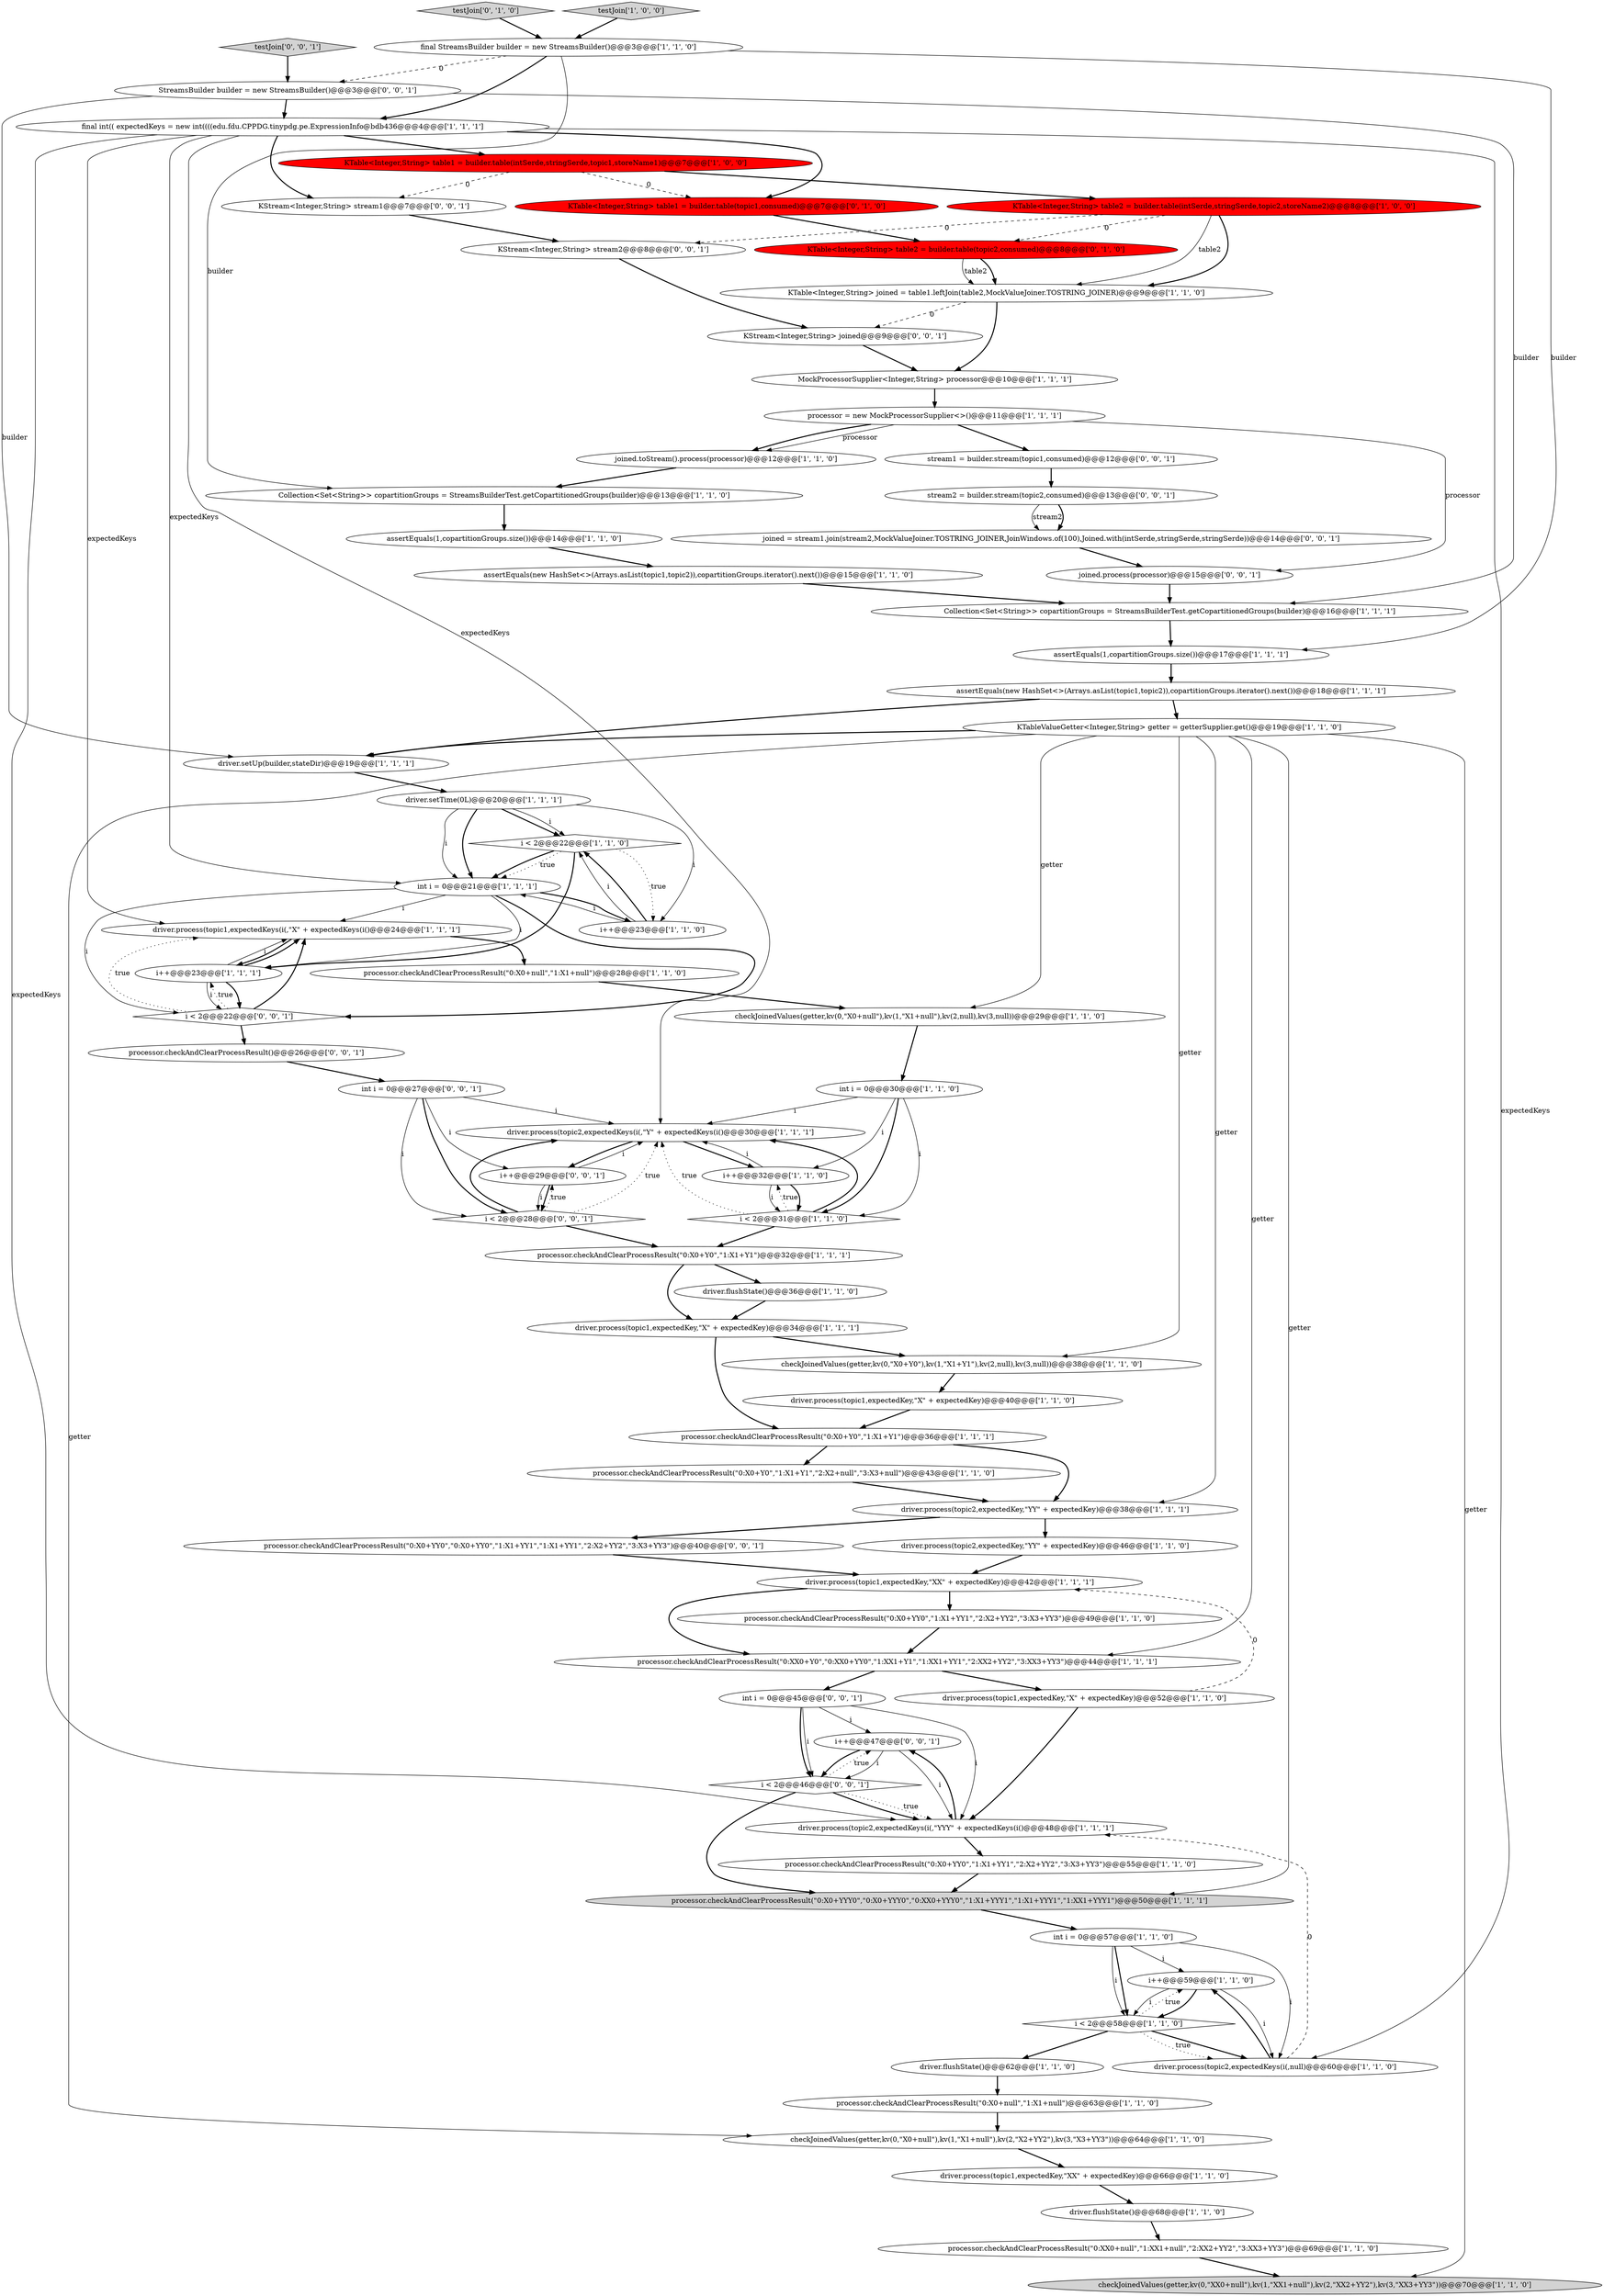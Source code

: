 digraph {
31 [style = filled, label = "driver.process(topic1,expectedKeys(i(,\"X\" + expectedKeys(i()@@@24@@@['1', '1', '1']", fillcolor = white, shape = ellipse image = "AAA0AAABBB1BBB"];
15 [style = filled, label = "assertEquals(new HashSet<>(Arrays.asList(topic1,topic2)),copartitionGroups.iterator().next())@@@15@@@['1', '1', '0']", fillcolor = white, shape = ellipse image = "AAA0AAABBB1BBB"];
57 [style = filled, label = "KTable<Integer,String> table1 = builder.table(topic1,consumed)@@@7@@@['0', '1', '0']", fillcolor = red, shape = ellipse image = "AAA1AAABBB2BBB"];
61 [style = filled, label = "int i = 0@@@45@@@['0', '0', '1']", fillcolor = white, shape = ellipse image = "AAA0AAABBB3BBB"];
70 [style = filled, label = "KStream<Integer,String> stream1@@@7@@@['0', '0', '1']", fillcolor = white, shape = ellipse image = "AAA0AAABBB3BBB"];
13 [style = filled, label = "processor.checkAndClearProcessResult(\"0:X0+YY0\",\"1:X1+YY1\",\"2:X2+YY2\",\"3:X3+YY3\")@@@49@@@['1', '1', '0']", fillcolor = white, shape = ellipse image = "AAA0AAABBB1BBB"];
29 [style = filled, label = "processor.checkAndClearProcessResult(\"0:X0+Y0\",\"1:X1+Y1\",\"2:X2+null\",\"3:X3+null\")@@@43@@@['1', '1', '0']", fillcolor = white, shape = ellipse image = "AAA0AAABBB1BBB"];
43 [style = filled, label = "driver.process(topic1,expectedKey,\"X\" + expectedKey)@@@34@@@['1', '1', '1']", fillcolor = white, shape = ellipse image = "AAA0AAABBB1BBB"];
58 [style = filled, label = "testJoin['0', '1', '0']", fillcolor = lightgray, shape = diamond image = "AAA0AAABBB2BBB"];
53 [style = filled, label = "i++@@@59@@@['1', '1', '0']", fillcolor = white, shape = ellipse image = "AAA0AAABBB1BBB"];
33 [style = filled, label = "joined.toStream().process(processor)@@@12@@@['1', '1', '0']", fillcolor = white, shape = ellipse image = "AAA0AAABBB1BBB"];
26 [style = filled, label = "KTable<Integer,String> table1 = builder.table(intSerde,stringSerde,topic1,storeName1)@@@7@@@['1', '0', '0']", fillcolor = red, shape = ellipse image = "AAA1AAABBB1BBB"];
14 [style = filled, label = "i < 2@@@31@@@['1', '1', '0']", fillcolor = white, shape = diamond image = "AAA0AAABBB1BBB"];
21 [style = filled, label = "processor.checkAndClearProcessResult(\"0:X0+Y0\",\"1:X1+Y1\")@@@32@@@['1', '1', '1']", fillcolor = white, shape = ellipse image = "AAA0AAABBB1BBB"];
52 [style = filled, label = "testJoin['1', '0', '0']", fillcolor = lightgray, shape = diamond image = "AAA0AAABBB1BBB"];
71 [style = filled, label = "StreamsBuilder builder = new StreamsBuilder()@@@3@@@['0', '0', '1']", fillcolor = white, shape = ellipse image = "AAA0AAABBB3BBB"];
5 [style = filled, label = "int i = 0@@@57@@@['1', '1', '0']", fillcolor = white, shape = ellipse image = "AAA0AAABBB1BBB"];
0 [style = filled, label = "driver.flushState()@@@62@@@['1', '1', '0']", fillcolor = white, shape = ellipse image = "AAA0AAABBB1BBB"];
51 [style = filled, label = "Collection<Set<String>> copartitionGroups = StreamsBuilderTest.getCopartitionedGroups(builder)@@@13@@@['1', '1', '0']", fillcolor = white, shape = ellipse image = "AAA0AAABBB1BBB"];
62 [style = filled, label = "int i = 0@@@27@@@['0', '0', '1']", fillcolor = white, shape = ellipse image = "AAA0AAABBB3BBB"];
7 [style = filled, label = "driver.process(topic2,expectedKeys(i(,\"Y\" + expectedKeys(i()@@@30@@@['1', '1', '1']", fillcolor = white, shape = ellipse image = "AAA0AAABBB1BBB"];
27 [style = filled, label = "assertEquals(new HashSet<>(Arrays.asList(topic1,topic2)),copartitionGroups.iterator().next())@@@18@@@['1', '1', '1']", fillcolor = white, shape = ellipse image = "AAA0AAABBB1BBB"];
17 [style = filled, label = "processor = new MockProcessorSupplier<>()@@@11@@@['1', '1', '1']", fillcolor = white, shape = ellipse image = "AAA0AAABBB1BBB"];
3 [style = filled, label = "processor.checkAndClearProcessResult(\"0:XX0+null\",\"1:XX1+null\",\"2:XX2+YY2\",\"3:XX3+YY3\")@@@69@@@['1', '1', '0']", fillcolor = white, shape = ellipse image = "AAA0AAABBB1BBB"];
37 [style = filled, label = "i < 2@@@22@@@['1', '1', '0']", fillcolor = white, shape = diamond image = "AAA0AAABBB1BBB"];
39 [style = filled, label = "i++@@@23@@@['1', '1', '1']", fillcolor = white, shape = ellipse image = "AAA0AAABBB1BBB"];
45 [style = filled, label = "driver.process(topic1,expectedKey,\"X\" + expectedKey)@@@52@@@['1', '1', '0']", fillcolor = white, shape = ellipse image = "AAA0AAABBB1BBB"];
48 [style = filled, label = "processor.checkAndClearProcessResult(\"0:X0+YYY0\",\"0:X0+YYY0\",\"0:XX0+YYY0\",\"1:X1+YYY1\",\"1:X1+YYY1\",\"1:XX1+YYY1\")@@@50@@@['1', '1', '1']", fillcolor = lightgray, shape = ellipse image = "AAA0AAABBB1BBB"];
63 [style = filled, label = "i < 2@@@28@@@['0', '0', '1']", fillcolor = white, shape = diamond image = "AAA0AAABBB3BBB"];
2 [style = filled, label = "driver.process(topic1,expectedKey,\"XX\" + expectedKey)@@@66@@@['1', '1', '0']", fillcolor = white, shape = ellipse image = "AAA0AAABBB1BBB"];
66 [style = filled, label = "joined.process(processor)@@@15@@@['0', '0', '1']", fillcolor = white, shape = ellipse image = "AAA0AAABBB3BBB"];
68 [style = filled, label = "i < 2@@@22@@@['0', '0', '1']", fillcolor = white, shape = diamond image = "AAA0AAABBB3BBB"];
55 [style = filled, label = "driver.flushState()@@@68@@@['1', '1', '0']", fillcolor = white, shape = ellipse image = "AAA0AAABBB1BBB"];
40 [style = filled, label = "driver.process(topic1,expectedKey,\"XX\" + expectedKey)@@@42@@@['1', '1', '1']", fillcolor = white, shape = ellipse image = "AAA0AAABBB1BBB"];
60 [style = filled, label = "i++@@@29@@@['0', '0', '1']", fillcolor = white, shape = ellipse image = "AAA0AAABBB3BBB"];
1 [style = filled, label = "i++@@@32@@@['1', '1', '0']", fillcolor = white, shape = ellipse image = "AAA0AAABBB1BBB"];
36 [style = filled, label = "processor.checkAndClearProcessResult(\"0:X0+Y0\",\"1:X1+Y1\")@@@36@@@['1', '1', '1']", fillcolor = white, shape = ellipse image = "AAA0AAABBB1BBB"];
72 [style = filled, label = "i++@@@47@@@['0', '0', '1']", fillcolor = white, shape = ellipse image = "AAA0AAABBB3BBB"];
12 [style = filled, label = "driver.process(topic2,expectedKey,\"YY\" + expectedKey)@@@38@@@['1', '1', '1']", fillcolor = white, shape = ellipse image = "AAA0AAABBB1BBB"];
38 [style = filled, label = "KTableValueGetter<Integer,String> getter = getterSupplier.get()@@@19@@@['1', '1', '0']", fillcolor = white, shape = ellipse image = "AAA0AAABBB1BBB"];
4 [style = filled, label = "processor.checkAndClearProcessResult(\"0:XX0+Y0\",\"0:XX0+YY0\",\"1:XX1+Y1\",\"1:XX1+YY1\",\"2:XX2+YY2\",\"3:XX3+YY3\")@@@44@@@['1', '1', '1']", fillcolor = white, shape = ellipse image = "AAA0AAABBB1BBB"];
64 [style = filled, label = "processor.checkAndClearProcessResult()@@@26@@@['0', '0', '1']", fillcolor = white, shape = ellipse image = "AAA0AAABBB3BBB"];
69 [style = filled, label = "testJoin['0', '0', '1']", fillcolor = lightgray, shape = diamond image = "AAA0AAABBB3BBB"];
20 [style = filled, label = "assertEquals(1,copartitionGroups.size())@@@14@@@['1', '1', '0']", fillcolor = white, shape = ellipse image = "AAA0AAABBB1BBB"];
6 [style = filled, label = "driver.setUp(builder,stateDir)@@@19@@@['1', '1', '1']", fillcolor = white, shape = ellipse image = "AAA0AAABBB1BBB"];
41 [style = filled, label = "driver.process(topic1,expectedKey,\"X\" + expectedKey)@@@40@@@['1', '1', '0']", fillcolor = white, shape = ellipse image = "AAA0AAABBB1BBB"];
42 [style = filled, label = "int i = 0@@@30@@@['1', '1', '0']", fillcolor = white, shape = ellipse image = "AAA0AAABBB1BBB"];
10 [style = filled, label = "final StreamsBuilder builder = new StreamsBuilder()@@@3@@@['1', '1', '0']", fillcolor = white, shape = ellipse image = "AAA0AAABBB1BBB"];
19 [style = filled, label = "checkJoinedValues(getter,kv(0,\"XX0+null\"),kv(1,\"XX1+null\"),kv(2,\"XX2+YY2\"),kv(3,\"XX3+YY3\"))@@@70@@@['1', '1', '0']", fillcolor = lightgray, shape = ellipse image = "AAA0AAABBB1BBB"];
59 [style = filled, label = "stream2 = builder.stream(topic2,consumed)@@@13@@@['0', '0', '1']", fillcolor = white, shape = ellipse image = "AAA0AAABBB3BBB"];
22 [style = filled, label = "processor.checkAndClearProcessResult(\"0:X0+YY0\",\"1:X1+YY1\",\"2:X2+YY2\",\"3:X3+YY3\")@@@55@@@['1', '1', '0']", fillcolor = white, shape = ellipse image = "AAA0AAABBB1BBB"];
56 [style = filled, label = "KTable<Integer,String> table2 = builder.table(topic2,consumed)@@@8@@@['0', '1', '0']", fillcolor = red, shape = ellipse image = "AAA1AAABBB2BBB"];
24 [style = filled, label = "processor.checkAndClearProcessResult(\"0:X0+null\",\"1:X1+null\")@@@28@@@['1', '1', '0']", fillcolor = white, shape = ellipse image = "AAA0AAABBB1BBB"];
54 [style = filled, label = "driver.process(topic2,expectedKeys(i(,\"YYY\" + expectedKeys(i()@@@48@@@['1', '1', '1']", fillcolor = white, shape = ellipse image = "AAA0AAABBB1BBB"];
67 [style = filled, label = "i < 2@@@46@@@['0', '0', '1']", fillcolor = white, shape = diamond image = "AAA0AAABBB3BBB"];
76 [style = filled, label = "joined = stream1.join(stream2,MockValueJoiner.TOSTRING_JOINER,JoinWindows.of(100),Joined.with(intSerde,stringSerde,stringSerde))@@@14@@@['0', '0', '1']", fillcolor = white, shape = ellipse image = "AAA0AAABBB3BBB"];
47 [style = filled, label = "KTable<Integer,String> table2 = builder.table(intSerde,stringSerde,topic2,storeName2)@@@8@@@['1', '0', '0']", fillcolor = red, shape = ellipse image = "AAA1AAABBB1BBB"];
34 [style = filled, label = "driver.process(topic2,expectedKeys(i(,null)@@@60@@@['1', '1', '0']", fillcolor = white, shape = ellipse image = "AAA0AAABBB1BBB"];
32 [style = filled, label = "int i = 0@@@21@@@['1', '1', '1']", fillcolor = white, shape = ellipse image = "AAA0AAABBB1BBB"];
50 [style = filled, label = "driver.flushState()@@@36@@@['1', '1', '0']", fillcolor = white, shape = ellipse image = "AAA0AAABBB1BBB"];
8 [style = filled, label = "assertEquals(1,copartitionGroups.size())@@@17@@@['1', '1', '1']", fillcolor = white, shape = ellipse image = "AAA0AAABBB1BBB"];
11 [style = filled, label = "checkJoinedValues(getter,kv(0,\"X0+Y0\"),kv(1,\"X1+Y1\"),kv(2,null),kv(3,null))@@@38@@@['1', '1', '0']", fillcolor = white, shape = ellipse image = "AAA0AAABBB1BBB"];
74 [style = filled, label = "KStream<Integer,String> stream2@@@8@@@['0', '0', '1']", fillcolor = white, shape = ellipse image = "AAA0AAABBB3BBB"];
44 [style = filled, label = "driver.process(topic2,expectedKey,\"YY\" + expectedKey)@@@46@@@['1', '1', '0']", fillcolor = white, shape = ellipse image = "AAA0AAABBB1BBB"];
65 [style = filled, label = "processor.checkAndClearProcessResult(\"0:X0+YY0\",\"0:X0+YY0\",\"1:X1+YY1\",\"1:X1+YY1\",\"2:X2+YY2\",\"3:X3+YY3\")@@@40@@@['0', '0', '1']", fillcolor = white, shape = ellipse image = "AAA0AAABBB3BBB"];
9 [style = filled, label = "checkJoinedValues(getter,kv(0,\"X0+null\"),kv(1,\"X1+null\"),kv(2,\"X2+YY2\"),kv(3,\"X3+YY3\"))@@@64@@@['1', '1', '0']", fillcolor = white, shape = ellipse image = "AAA0AAABBB1BBB"];
49 [style = filled, label = "MockProcessorSupplier<Integer,String> processor@@@10@@@['1', '1', '1']", fillcolor = white, shape = ellipse image = "AAA0AAABBB1BBB"];
73 [style = filled, label = "KStream<Integer,String> joined@@@9@@@['0', '0', '1']", fillcolor = white, shape = ellipse image = "AAA0AAABBB3BBB"];
16 [style = filled, label = "driver.setTime(0L)@@@20@@@['1', '1', '1']", fillcolor = white, shape = ellipse image = "AAA0AAABBB1BBB"];
23 [style = filled, label = "Collection<Set<String>> copartitionGroups = StreamsBuilderTest.getCopartitionedGroups(builder)@@@16@@@['1', '1', '1']", fillcolor = white, shape = ellipse image = "AAA0AAABBB1BBB"];
30 [style = filled, label = "i < 2@@@58@@@['1', '1', '0']", fillcolor = white, shape = diamond image = "AAA0AAABBB1BBB"];
35 [style = filled, label = "final int(( expectedKeys = new int((((edu.fdu.CPPDG.tinypdg.pe.ExpressionInfo@bdb436@@@4@@@['1', '1', '1']", fillcolor = white, shape = ellipse image = "AAA0AAABBB1BBB"];
75 [style = filled, label = "stream1 = builder.stream(topic1,consumed)@@@12@@@['0', '0', '1']", fillcolor = white, shape = ellipse image = "AAA0AAABBB3BBB"];
18 [style = filled, label = "i++@@@23@@@['1', '1', '0']", fillcolor = white, shape = ellipse image = "AAA0AAABBB1BBB"];
25 [style = filled, label = "processor.checkAndClearProcessResult(\"0:X0+null\",\"1:X1+null\")@@@63@@@['1', '1', '0']", fillcolor = white, shape = ellipse image = "AAA0AAABBB1BBB"];
28 [style = filled, label = "checkJoinedValues(getter,kv(0,\"X0+null\"),kv(1,\"X1+null\"),kv(2,null),kv(3,null))@@@29@@@['1', '1', '0']", fillcolor = white, shape = ellipse image = "AAA0AAABBB1BBB"];
46 [style = filled, label = "KTable<Integer,String> joined = table1.leftJoin(table2,MockValueJoiner.TOSTRING_JOINER)@@@9@@@['1', '1', '0']", fillcolor = white, shape = ellipse image = "AAA0AAABBB1BBB"];
40->4 [style = bold, label=""];
16->37 [style = bold, label=""];
27->38 [style = bold, label=""];
17->66 [style = solid, label="processor"];
59->76 [style = solid, label="stream2"];
12->44 [style = bold, label=""];
68->31 [style = bold, label=""];
62->7 [style = solid, label="i"];
36->29 [style = bold, label=""];
61->67 [style = solid, label="i"];
67->48 [style = bold, label=""];
21->43 [style = bold, label=""];
18->37 [style = solid, label="i"];
38->11 [style = solid, label="getter"];
16->32 [style = solid, label="i"];
10->35 [style = bold, label=""];
36->12 [style = bold, label=""];
1->7 [style = solid, label="i"];
34->54 [style = dashed, label="0"];
40->13 [style = bold, label=""];
35->31 [style = solid, label="expectedKeys"];
68->31 [style = dotted, label="true"];
46->73 [style = dashed, label="0"];
14->7 [style = bold, label=""];
7->60 [style = bold, label=""];
38->12 [style = solid, label="getter"];
67->72 [style = dotted, label="true"];
3->19 [style = bold, label=""];
39->31 [style = bold, label=""];
0->25 [style = bold, label=""];
62->60 [style = solid, label="i"];
61->72 [style = solid, label="i"];
14->7 [style = dotted, label="true"];
60->63 [style = bold, label=""];
37->32 [style = bold, label=""];
32->39 [style = solid, label="i"];
47->46 [style = solid, label="table2"];
5->30 [style = bold, label=""];
32->18 [style = bold, label=""];
28->42 [style = bold, label=""];
70->74 [style = bold, label=""];
8->27 [style = bold, label=""];
20->15 [style = bold, label=""];
39->31 [style = solid, label="i"];
21->50 [style = bold, label=""];
62->63 [style = solid, label="i"];
26->57 [style = dashed, label="0"];
42->1 [style = solid, label="i"];
34->53 [style = bold, label=""];
24->28 [style = bold, label=""];
47->56 [style = dashed, label="0"];
7->1 [style = bold, label=""];
50->43 [style = bold, label=""];
75->59 [style = bold, label=""];
9->2 [style = bold, label=""];
32->68 [style = bold, label=""];
71->6 [style = solid, label="builder"];
26->47 [style = bold, label=""];
1->14 [style = solid, label="i"];
10->51 [style = solid, label="builder"];
56->46 [style = bold, label=""];
53->30 [style = bold, label=""];
32->68 [style = solid, label="i"];
16->32 [style = bold, label=""];
30->34 [style = bold, label=""];
42->7 [style = solid, label="i"];
71->35 [style = bold, label=""];
37->18 [style = dotted, label="true"];
23->8 [style = bold, label=""];
16->37 [style = solid, label="i"];
72->67 [style = solid, label="i"];
38->6 [style = bold, label=""];
30->53 [style = dotted, label="true"];
43->11 [style = bold, label=""];
35->57 [style = bold, label=""];
42->14 [style = solid, label="i"];
4->45 [style = bold, label=""];
26->70 [style = dashed, label="0"];
63->7 [style = dotted, label="true"];
12->65 [style = bold, label=""];
10->71 [style = dashed, label="0"];
63->7 [style = bold, label=""];
35->34 [style = solid, label="expectedKeys"];
49->17 [style = bold, label=""];
48->5 [style = bold, label=""];
14->1 [style = dotted, label="true"];
38->4 [style = solid, label="getter"];
14->21 [style = bold, label=""];
2->55 [style = bold, label=""];
45->40 [style = dashed, label="0"];
18->37 [style = bold, label=""];
65->40 [style = bold, label=""];
67->54 [style = bold, label=""];
18->32 [style = solid, label="i"];
22->48 [style = bold, label=""];
61->54 [style = solid, label="i"];
73->49 [style = bold, label=""];
72->54 [style = solid, label="i"];
31->24 [style = bold, label=""];
25->9 [style = bold, label=""];
43->36 [style = bold, label=""];
5->30 [style = solid, label="i"];
54->22 [style = bold, label=""];
30->34 [style = dotted, label="true"];
51->20 [style = bold, label=""];
76->66 [style = bold, label=""];
42->14 [style = bold, label=""];
63->60 [style = dotted, label="true"];
11->41 [style = bold, label=""];
71->23 [style = solid, label="builder"];
41->36 [style = bold, label=""];
64->62 [style = bold, label=""];
32->31 [style = solid, label="i"];
37->32 [style = dotted, label="true"];
58->10 [style = bold, label=""];
35->54 [style = solid, label="expectedKeys"];
53->30 [style = solid, label="i"];
38->28 [style = solid, label="getter"];
47->74 [style = dashed, label="0"];
35->7 [style = solid, label="expectedKeys"];
30->0 [style = bold, label=""];
31->39 [style = bold, label=""];
59->76 [style = bold, label=""];
39->68 [style = bold, label=""];
63->21 [style = bold, label=""];
53->34 [style = solid, label="i"];
35->26 [style = bold, label=""];
37->39 [style = bold, label=""];
17->33 [style = solid, label="processor"];
61->67 [style = bold, label=""];
68->64 [style = bold, label=""];
35->70 [style = bold, label=""];
5->53 [style = solid, label="i"];
15->23 [style = bold, label=""];
66->23 [style = bold, label=""];
56->46 [style = solid, label="table2"];
68->39 [style = dotted, label="true"];
60->7 [style = solid, label="i"];
39->68 [style = solid, label="i"];
46->49 [style = bold, label=""];
74->73 [style = bold, label=""];
44->40 [style = bold, label=""];
62->63 [style = bold, label=""];
47->46 [style = bold, label=""];
17->75 [style = bold, label=""];
17->33 [style = bold, label=""];
52->10 [style = bold, label=""];
16->18 [style = solid, label="i"];
55->3 [style = bold, label=""];
35->32 [style = solid, label="expectedKeys"];
5->34 [style = solid, label="i"];
27->6 [style = bold, label=""];
4->61 [style = bold, label=""];
38->9 [style = solid, label="getter"];
45->54 [style = bold, label=""];
57->56 [style = bold, label=""];
10->8 [style = solid, label="builder"];
29->12 [style = bold, label=""];
33->51 [style = bold, label=""];
69->71 [style = bold, label=""];
6->16 [style = bold, label=""];
60->63 [style = solid, label="i"];
72->67 [style = bold, label=""];
54->72 [style = bold, label=""];
38->48 [style = solid, label="getter"];
1->14 [style = bold, label=""];
67->54 [style = dotted, label="true"];
38->19 [style = solid, label="getter"];
13->4 [style = bold, label=""];
}
